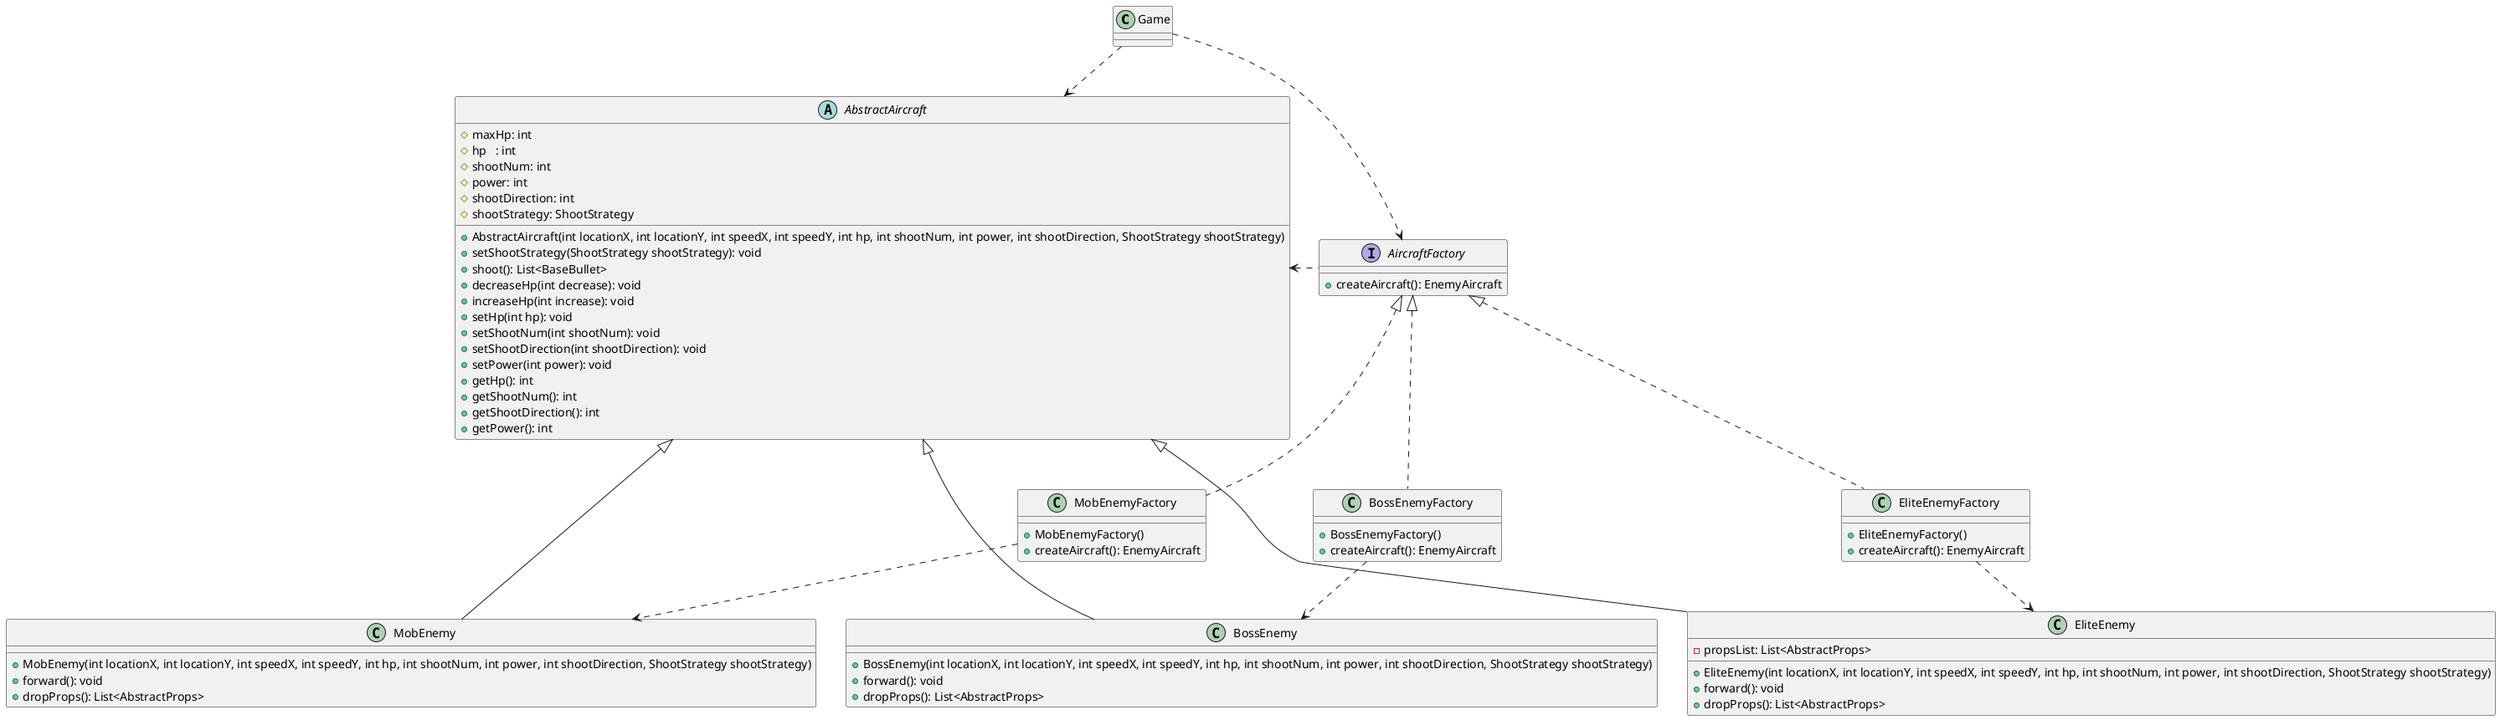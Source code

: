@startuml
'https://plantuml.com/class-diagram

Game ..> AircraftFactory
Game ..> AbstractAircraft

AircraftFactory .left.> AbstractAircraft

MobEnemyFactory   ..> MobEnemy
EliteEnemyFactory ..> EliteEnemy
BossEnemyFactory  ..> BossEnemy

class Game {

}

interface AircraftFactory {
    + createAircraft(): EnemyAircraft
}

class MobEnemyFactory implements AircraftFactory {
    + MobEnemyFactory()
    + createAircraft(): EnemyAircraft
}

class EliteEnemyFactory implements AircraftFactory {
    + EliteEnemyFactory()
    + createAircraft(): EnemyAircraft
}

class BossEnemyFactory implements AircraftFactory {
    + BossEnemyFactory()
    + createAircraft(): EnemyAircraft
}

abstract class AbstractAircraft {
    # maxHp: int
    # hp   : int
    # shootNum: int
    # power: int
    # shootDirection: int
    # shootStrategy: ShootStrategy

    + AbstractAircraft(int locationX, int locationY, int speedX, int speedY, int hp, int shootNum, int power, int shootDirection, ShootStrategy shootStrategy)
    + setShootStrategy(ShootStrategy shootStrategy): void
    + shoot(): List<BaseBullet>
    + decreaseHp(int decrease): void
    + increaseHp(int increase): void
    + setHp(int hp): void
    + setShootNum(int shootNum): void
    + setShootDirection(int shootDirection): void
    + setPower(int power): void
    + getHp(): int
    + getShootNum(): int
    + getShootDirection(): int
    + getPower(): int
}

class MobEnemy extends AbstractAircraft {

    + MobEnemy(int locationX, int locationY, int speedX, int speedY, int hp, int shootNum, int power, int shootDirection, ShootStrategy shootStrategy)
    + forward(): void
    + dropProps(): List<AbstractProps>
}

class EliteEnemy extends AbstractAircraft {
    - propsList: List<AbstractProps>

    + EliteEnemy(int locationX, int locationY, int speedX, int speedY, int hp, int shootNum, int power, int shootDirection, ShootStrategy shootStrategy)
    + forward(): void
    + dropProps(): List<AbstractProps>
}

class BossEnemy extends AbstractAircraft {

        + BossEnemy(int locationX, int locationY, int speedX, int speedY, int hp, int shootNum, int power, int shootDirection, ShootStrategy shootStrategy)
        + forward(): void
        + dropProps(): List<AbstractProps>
}

@enduml